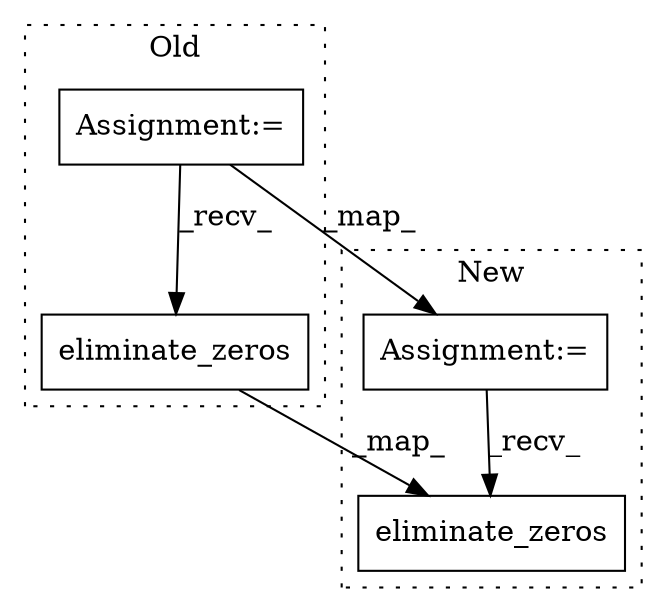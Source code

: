 digraph G {
subgraph cluster0 {
1 [label="eliminate_zeros" a="32" s="8716" l="17" shape="box"];
4 [label="Assignment:=" a="7" s="8601" l="1" shape="box"];
label = "Old";
style="dotted";
}
subgraph cluster1 {
2 [label="eliminate_zeros" a="32" s="8674" l="17" shape="box"];
3 [label="Assignment:=" a="7" s="8561" l="1" shape="box"];
label = "New";
style="dotted";
}
1 -> 2 [label="_map_"];
3 -> 2 [label="_recv_"];
4 -> 1 [label="_recv_"];
4 -> 3 [label="_map_"];
}